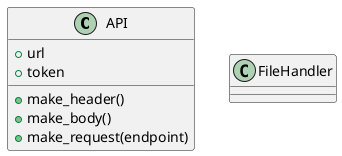 @startuml
class API {
    + url
    + token

    + make_header()
    + make_body()
    + make_request(endpoint)
}

class FileHandler {

}
@enduml